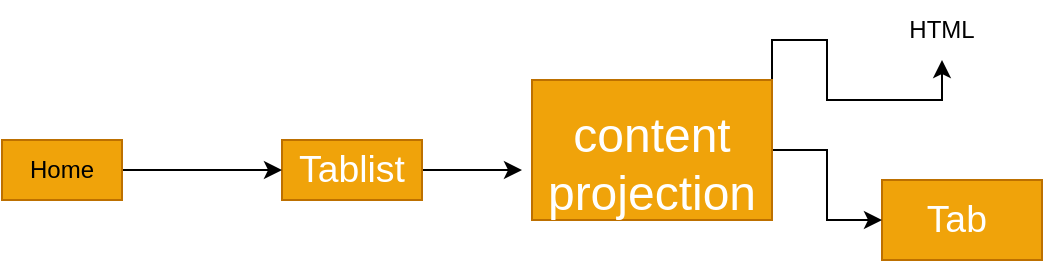 <mxfile version="24.8.4">
  <diagram name="Page-1" id="GM5EACesnPN8emdA0iR4">
    <mxGraphModel dx="786" dy="511" grid="1" gridSize="10" guides="1" tooltips="1" connect="1" arrows="1" fold="1" page="1" pageScale="1" pageWidth="850" pageHeight="1100" math="0" shadow="0">
      <root>
        <mxCell id="0" />
        <mxCell id="1" parent="0" />
        <mxCell id="MbQyaKv3982uyy-kQxH1-10" style="edgeStyle=orthogonalEdgeStyle;rounded=0;orthogonalLoop=1;jettySize=auto;html=1;" edge="1" parent="1" source="MbQyaKv3982uyy-kQxH1-2">
          <mxGeometry relative="1" as="geometry">
            <mxPoint x="420" y="235" as="targetPoint" />
          </mxGeometry>
        </mxCell>
        <mxCell id="MbQyaKv3982uyy-kQxH1-2" value="&lt;span id=&quot;docs-internal-guid-671d8de6-7fff-cc68-dbba-e34adb06dd70&quot;&gt;&lt;span style=&quot;font-size: 14pt; font-family: Arial, sans-serif; color: rgb(255, 255, 255); background-color: transparent; font-variant-numeric: normal; font-variant-east-asian: normal; font-variant-alternates: normal; font-variant-position: normal; vertical-align: baseline; white-space-collapse: preserve;&quot;&gt;Tablist&lt;/span&gt;&lt;/span&gt;" style="text;html=1;align=center;verticalAlign=middle;whiteSpace=wrap;rounded=0;fillColor=#f0a30a;fontColor=#000000;strokeColor=#BD7000;" vertex="1" parent="1">
          <mxGeometry x="300" y="220" width="70" height="30" as="geometry" />
        </mxCell>
        <mxCell id="MbQyaKv3982uyy-kQxH1-3" value="&lt;span id=&quot;docs-internal-guid-0fc30308-7fff-5fbc-95e9-8e8a98bd874b&quot;&gt;&lt;span style=&quot;font-size: 14pt; font-family: Arial, sans-serif; color: rgb(255, 255, 255); background-color: transparent; font-variant-numeric: normal; font-variant-east-asian: normal; font-variant-alternates: normal; font-variant-position: normal; vertical-align: baseline; white-space-collapse: preserve;&quot;&gt;Tab &lt;/span&gt;&lt;/span&gt;" style="text;html=1;align=center;verticalAlign=middle;whiteSpace=wrap;rounded=0;fillColor=#f0a30a;fontColor=#000000;strokeColor=#BD7000;" vertex="1" parent="1">
          <mxGeometry x="600" y="240" width="80" height="40" as="geometry" />
        </mxCell>
        <mxCell id="MbQyaKv3982uyy-kQxH1-11" style="edgeStyle=orthogonalEdgeStyle;rounded=0;orthogonalLoop=1;jettySize=auto;html=1;entryX=0;entryY=0.5;entryDx=0;entryDy=0;" edge="1" parent="1" source="MbQyaKv3982uyy-kQxH1-4" target="MbQyaKv3982uyy-kQxH1-2">
          <mxGeometry relative="1" as="geometry" />
        </mxCell>
        <mxCell id="MbQyaKv3982uyy-kQxH1-4" value="Home" style="text;html=1;align=center;verticalAlign=middle;whiteSpace=wrap;rounded=0;fillColor=#f0a30a;fontColor=#000000;strokeColor=#BD7000;" vertex="1" parent="1">
          <mxGeometry x="160" y="220" width="60" height="30" as="geometry" />
        </mxCell>
        <mxCell id="MbQyaKv3982uyy-kQxH1-5" value="HTML" style="text;html=1;align=center;verticalAlign=middle;whiteSpace=wrap;rounded=0;" vertex="1" parent="1">
          <mxGeometry x="600" y="150" width="60" height="30" as="geometry" />
        </mxCell>
        <mxCell id="MbQyaKv3982uyy-kQxH1-8" style="edgeStyle=orthogonalEdgeStyle;rounded=0;orthogonalLoop=1;jettySize=auto;html=1;exitX=1;exitY=0;exitDx=0;exitDy=0;" edge="1" parent="1" source="MbQyaKv3982uyy-kQxH1-7" target="MbQyaKv3982uyy-kQxH1-5">
          <mxGeometry relative="1" as="geometry" />
        </mxCell>
        <mxCell id="MbQyaKv3982uyy-kQxH1-9" style="edgeStyle=orthogonalEdgeStyle;rounded=0;orthogonalLoop=1;jettySize=auto;html=1;" edge="1" parent="1" source="MbQyaKv3982uyy-kQxH1-7" target="MbQyaKv3982uyy-kQxH1-3">
          <mxGeometry relative="1" as="geometry" />
        </mxCell>
        <mxCell id="MbQyaKv3982uyy-kQxH1-7" value="&lt;br&gt;&lt;span id=&quot;docs-internal-guid-fbadfe3d-7fff-c45b-9cf4-4ad300c1e78a&quot;&gt;&lt;span style=&quot;font-size: 18pt; font-family: Arial, sans-serif; color: rgb(255, 255, 255); background-color: transparent; font-variant-numeric: normal; font-variant-east-asian: normal; font-variant-alternates: normal; font-variant-position: normal; vertical-align: baseline; white-space-collapse: preserve;&quot;&gt;content projection&lt;/span&gt;&lt;/span&gt;" style="text;html=1;align=center;verticalAlign=middle;whiteSpace=wrap;rounded=0;fillColor=#f0a30a;fontColor=#000000;strokeColor=#BD7000;" vertex="1" parent="1">
          <mxGeometry x="425" y="190" width="120" height="70" as="geometry" />
        </mxCell>
      </root>
    </mxGraphModel>
  </diagram>
</mxfile>
